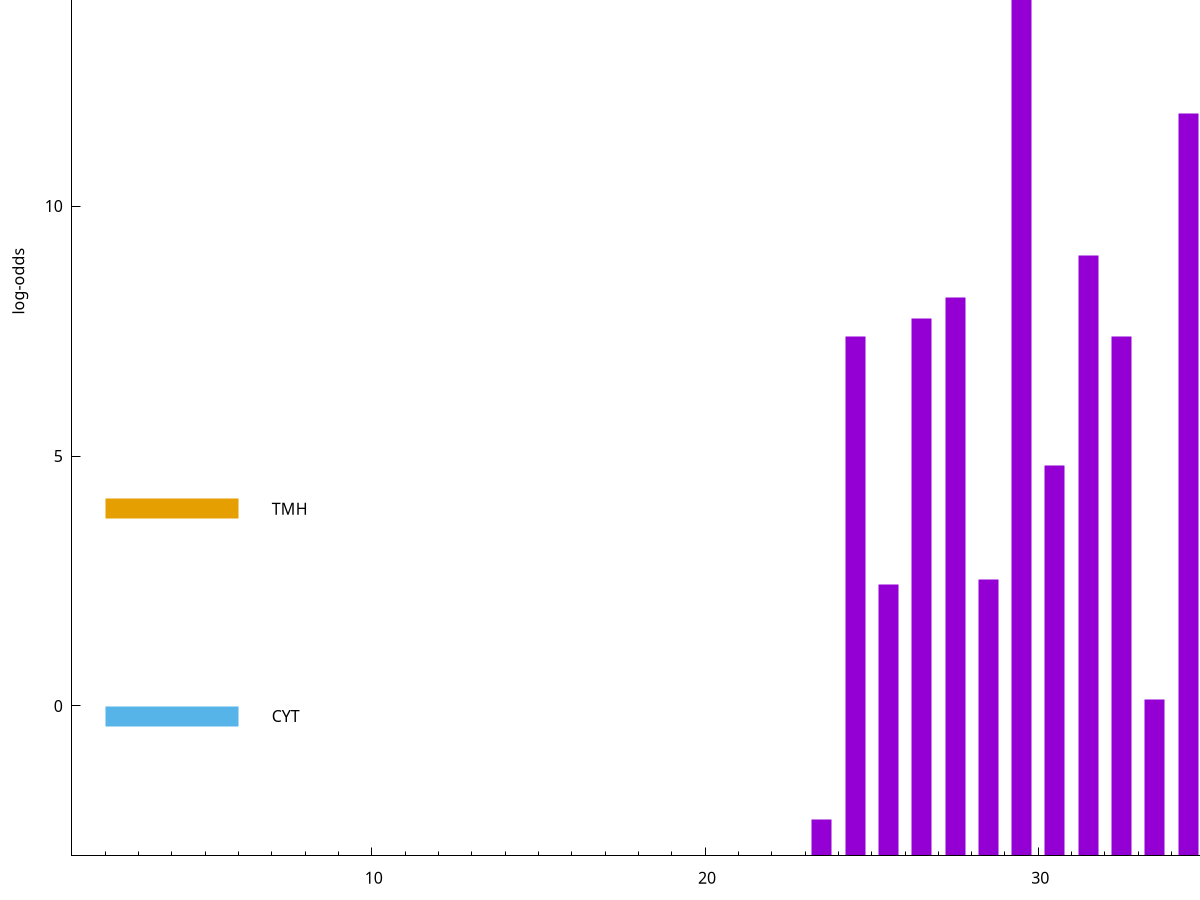 set title "LipoP predictions for SRR3987126.gff"
set size 2., 1.4
set xrange [1:70] 
set mxtics 10
set yrange [-3:20]
set y2range [0:23]
set ylabel "log-odds"
set term postscript eps color solid "Helvetica" 30
set output "SRR3987126.gff63.eps"
set arrow from 2,17.9932 to 6,17.9932 nohead lt 1 lw 20
set label "SpI" at 7,17.9932
set arrow from 2,3.94654 to 6,3.94654 nohead lt 4 lw 20
set label "TMH" at 7,3.94654
set arrow from 2,-0.200913 to 6,-0.200913 nohead lt 3 lw 20
set label "CYT" at 7,-0.200913
set arrow from 2,17.9932 to 6,17.9932 nohead lt 1 lw 20
set label "SpI" at 7,17.9932
# NOTE: The scores below are the log-odds scores with the threshold
# NOTE: subtracted (a hack to make gnuplot make the histogram all
# NOTE: look nice).
plot "-" axes x1y2 title "" with impulses lt 1 lw 20
29.500000 20.964700
34.500000 14.857300
31.500000 12.010910
27.500000 11.163950
26.500000 10.752160
32.500000 10.390180
24.500000 10.388390
30.500000 7.812140
28.500000 5.523010
25.500000 5.430900
33.500000 3.125038
35.500000 1.278660
23.500000 0.723050
e
exit
